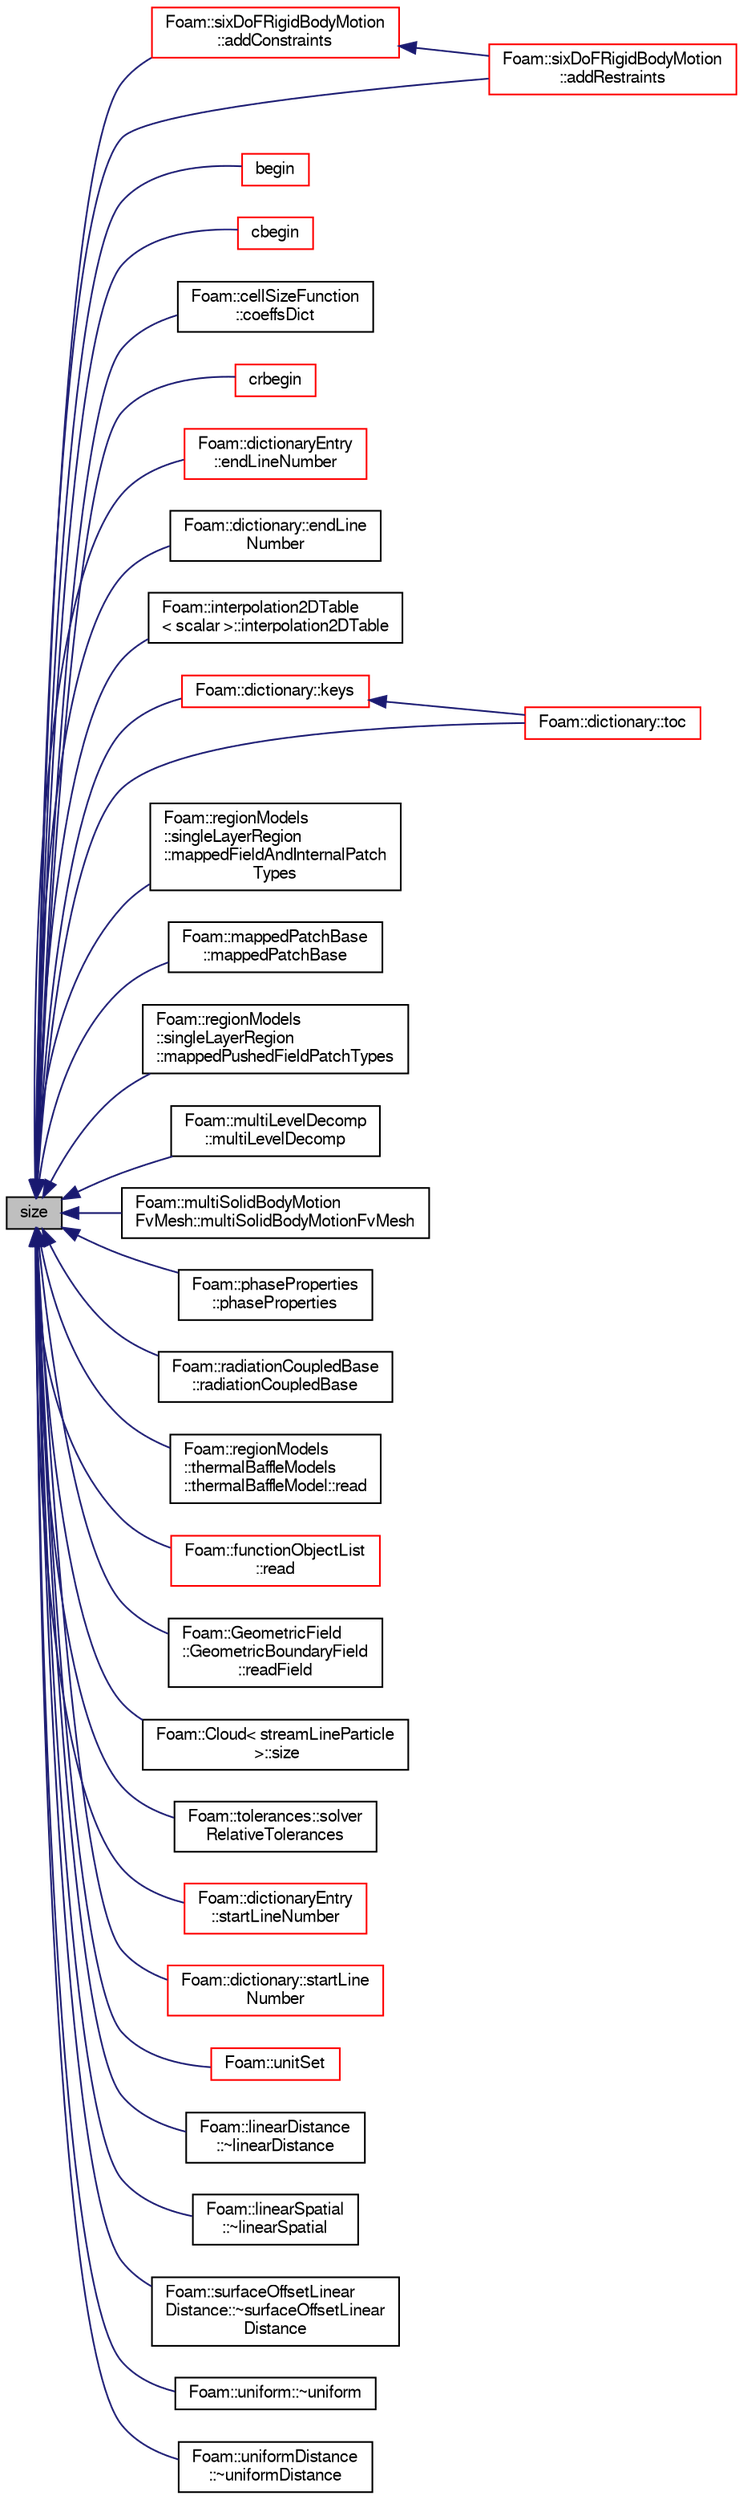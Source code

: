 digraph "size"
{
  bgcolor="transparent";
  edge [fontname="FreeSans",fontsize="10",labelfontname="FreeSans",labelfontsize="10"];
  node [fontname="FreeSans",fontsize="10",shape=record];
  rankdir="LR";
  Node7 [label="size",height=0.2,width=0.4,color="black", fillcolor="grey75", style="filled", fontcolor="black"];
  Node7 -> Node8 [dir="back",color="midnightblue",fontsize="10",style="solid",fontname="FreeSans"];
  Node8 [label="Foam::sixDoFRigidBodyMotion\l::addConstraints",height=0.2,width=0.4,color="red",URL="$a29530.html#a23dd71414ffe550535f783a02bea023b",tooltip="Add restraints to the motion, public to allow external. "];
  Node8 -> Node10 [dir="back",color="midnightblue",fontsize="10",style="solid",fontname="FreeSans"];
  Node10 [label="Foam::sixDoFRigidBodyMotion\l::addRestraints",height=0.2,width=0.4,color="red",URL="$a29530.html#aab527a28d55b5ef6f92763390ca4f50d",tooltip="Add restraints to the motion, public to allow external. "];
  Node7 -> Node10 [dir="back",color="midnightblue",fontsize="10",style="solid",fontname="FreeSans"];
  Node7 -> Node12 [dir="back",color="midnightblue",fontsize="10",style="solid",fontname="FreeSans"];
  Node12 [label="begin",height=0.2,width=0.4,color="red",URL="$a25806.html#a976410481b9103df5f97815552539137"];
  Node7 -> Node14 [dir="back",color="midnightblue",fontsize="10",style="solid",fontname="FreeSans"];
  Node14 [label="cbegin",height=0.2,width=0.4,color="red",URL="$a25806.html#aac9e11a689223b18be2a9973fe9db514"];
  Node7 -> Node17 [dir="back",color="midnightblue",fontsize="10",style="solid",fontname="FreeSans"];
  Node17 [label="Foam::cellSizeFunction\l::coeffsDict",height=0.2,width=0.4,color="black",URL="$a31402.html#aa3b7843c58b62b85743f34f9da518270",tooltip="Const access to the details dictionary. "];
  Node7 -> Node18 [dir="back",color="midnightblue",fontsize="10",style="solid",fontname="FreeSans"];
  Node18 [label="crbegin",height=0.2,width=0.4,color="red",URL="$a25806.html#a8eac89a6d4f2f06e0a02ca439e78bb97"];
  Node7 -> Node21 [dir="back",color="midnightblue",fontsize="10",style="solid",fontname="FreeSans"];
  Node21 [label="Foam::dictionaryEntry\l::endLineNumber",height=0.2,width=0.4,color="red",URL="$a26018.html#aadf8bab0cf212259a7b89bb557090139",tooltip="Return line number of last token in dictionary. "];
  Node7 -> Node23 [dir="back",color="midnightblue",fontsize="10",style="solid",fontname="FreeSans"];
  Node23 [label="Foam::dictionary::endLine\lNumber",height=0.2,width=0.4,color="black",URL="$a26014.html#aadf8bab0cf212259a7b89bb557090139",tooltip="Return line number of last token in dictionary. "];
  Node7 -> Node24 [dir="back",color="midnightblue",fontsize="10",style="solid",fontname="FreeSans"];
  Node24 [label="Foam::interpolation2DTable\l\< scalar \>::interpolation2DTable",height=0.2,width=0.4,color="black",URL="$a26726.html#a6682986f0fdde80e1eae849f88aa9625",tooltip="Construct copy. "];
  Node7 -> Node25 [dir="back",color="midnightblue",fontsize="10",style="solid",fontname="FreeSans"];
  Node25 [label="Foam::dictionary::keys",height=0.2,width=0.4,color="red",URL="$a26014.html#a8b358036fb5733c73b739af939d3fc2e",tooltip="Return the list of available keys or patterns. "];
  Node25 -> Node1294 [dir="back",color="midnightblue",fontsize="10",style="solid",fontname="FreeSans"];
  Node1294 [label="Foam::dictionary::toc",height=0.2,width=0.4,color="red",URL="$a26014.html#adcaf1538d9b6dbeb843d6832814de549",tooltip="Return the table of contents. "];
  Node7 -> Node2042 [dir="back",color="midnightblue",fontsize="10",style="solid",fontname="FreeSans"];
  Node2042 [label="Foam::regionModels\l::singleLayerRegion\l::mappedFieldAndInternalPatch\lTypes",height=0.2,width=0.4,color="black",URL="$a29018.html#ae2a7ec3721c992b5e429a767bb29632c"];
  Node7 -> Node1547 [dir="back",color="midnightblue",fontsize="10",style="solid",fontname="FreeSans"];
  Node1547 [label="Foam::mappedPatchBase\l::mappedPatchBase",height=0.2,width=0.4,color="black",URL="$a25094.html#ae57903ca8bbfe2944acf6a2cc72acc1e",tooltip="Construct from dictionary. "];
  Node7 -> Node2043 [dir="back",color="midnightblue",fontsize="10",style="solid",fontname="FreeSans"];
  Node2043 [label="Foam::regionModels\l::singleLayerRegion\l::mappedPushedFieldPatchTypes",height=0.2,width=0.4,color="black",URL="$a29018.html#a13cad2a02f385796529aa91833997724"];
  Node7 -> Node1032 [dir="back",color="midnightblue",fontsize="10",style="solid",fontname="FreeSans"];
  Node1032 [label="Foam::multiLevelDecomp\l::multiLevelDecomp",height=0.2,width=0.4,color="black",URL="$a28614.html#ab2f78cae2465efe01e3177b9aa8a5eca",tooltip="Construct given the decomposition dictionary. "];
  Node7 -> Node1033 [dir="back",color="midnightblue",fontsize="10",style="solid",fontname="FreeSans"];
  Node1033 [label="Foam::multiSolidBodyMotion\lFvMesh::multiSolidBodyMotionFvMesh",height=0.2,width=0.4,color="black",URL="$a21374.html#a51e921d3df17b3742d31ef77f0732942",tooltip="Construct from IOobject. "];
  Node7 -> Node1074 [dir="back",color="midnightblue",fontsize="10",style="solid",fontname="FreeSans"];
  Node1074 [label="Foam::phaseProperties\l::phaseProperties",height=0.2,width=0.4,color="black",URL="$a23954.html#a3b5b875ef8e2fad3fc424b37904a1446",tooltip="Construct from Istream. "];
  Node7 -> Node2044 [dir="back",color="midnightblue",fontsize="10",style="solid",fontname="FreeSans"];
  Node2044 [label="Foam::radiationCoupledBase\l::radiationCoupledBase",height=0.2,width=0.4,color="black",URL="$a30006.html#a6f09f21a47457f4b1717bdbf0f5ab283",tooltip="Construct from patch and dictionary. "];
  Node7 -> Node2045 [dir="back",color="midnightblue",fontsize="10",style="solid",fontname="FreeSans"];
  Node2045 [label="Foam::regionModels\l::thermalBaffleModels\l::thermalBaffleModel::read",height=0.2,width=0.4,color="black",URL="$a29198.html#afac0600fef97b05534a595ce00b272ed",tooltip="Read control parameters from dictionary. "];
  Node7 -> Node593 [dir="back",color="midnightblue",fontsize="10",style="solid",fontname="FreeSans"];
  Node593 [label="Foam::functionObjectList\l::read",height=0.2,width=0.4,color="red",URL="$a26126.html#af816873151ddb0126e98bb2f914d8ed5",tooltip="Read and set the function objects if their data have changed. "];
  Node7 -> Node20 [dir="back",color="midnightblue",fontsize="10",style="solid",fontname="FreeSans"];
  Node20 [label="Foam::GeometricField\l::GeometricBoundaryField\l::readField",height=0.2,width=0.4,color="black",URL="$a26514.html#a3b159706bf20959b4215e3c90e2cdb2f",tooltip="Read the boundary field. "];
  Node7 -> Node2046 [dir="back",color="midnightblue",fontsize="10",style="solid",fontname="FreeSans"];
  Node2046 [label="Foam::Cloud\< streamLineParticle\l \>::size",height=0.2,width=0.4,color="black",URL="$a23562.html#a9facbf0a118d395c89884e45a5ca4e4b"];
  Node7 -> Node2047 [dir="back",color="midnightblue",fontsize="10",style="solid",fontname="FreeSans"];
  Node2047 [label="Foam::tolerances::solver\lRelativeTolerances",height=0.2,width=0.4,color="black",URL="$a27090.html#a4ebeecefa2e9b3b79c7e59e77f4a1784"];
  Node7 -> Node2048 [dir="back",color="midnightblue",fontsize="10",style="solid",fontname="FreeSans"];
  Node2048 [label="Foam::dictionaryEntry\l::startLineNumber",height=0.2,width=0.4,color="red",URL="$a26018.html#ae600f44c2d45e1a41238ffe3a3bcd102",tooltip="Return line number of first token in dictionary. "];
  Node7 -> Node2049 [dir="back",color="midnightblue",fontsize="10",style="solid",fontname="FreeSans"];
  Node2049 [label="Foam::dictionary::startLine\lNumber",height=0.2,width=0.4,color="red",URL="$a26014.html#ae600f44c2d45e1a41238ffe3a3bcd102",tooltip="Return line number of first token in dictionary. "];
  Node7 -> Node1294 [dir="back",color="midnightblue",fontsize="10",style="solid",fontname="FreeSans"];
  Node7 -> Node1324 [dir="back",color="midnightblue",fontsize="10",style="solid",fontname="FreeSans"];
  Node1324 [label="Foam::unitSet",height=0.2,width=0.4,color="red",URL="$a21124.html#ab291fd4325ded310ef6d2212e126b39e",tooltip="Set of all dimensions. "];
  Node7 -> Node2051 [dir="back",color="midnightblue",fontsize="10",style="solid",fontname="FreeSans"];
  Node2051 [label="Foam::linearDistance\l::~linearDistance",height=0.2,width=0.4,color="black",URL="$a31406.html#a2b1f2abb75854ac323bc43c42d82efc9",tooltip="Destructor. "];
  Node7 -> Node2052 [dir="back",color="midnightblue",fontsize="10",style="solid",fontname="FreeSans"];
  Node2052 [label="Foam::linearSpatial\l::~linearSpatial",height=0.2,width=0.4,color="black",URL="$a31410.html#a1f3c137238673afffeedcf1fb7d481b9",tooltip="Destructor. "];
  Node7 -> Node2053 [dir="back",color="midnightblue",fontsize="10",style="solid",fontname="FreeSans"];
  Node2053 [label="Foam::surfaceOffsetLinear\lDistance::~surfaceOffsetLinear\lDistance",height=0.2,width=0.4,color="black",URL="$a31414.html#a800fc1af2a3056b3db4bc4a0ec991cb5",tooltip="Destructor. "];
  Node7 -> Node2054 [dir="back",color="midnightblue",fontsize="10",style="solid",fontname="FreeSans"];
  Node2054 [label="Foam::uniform::~uniform",height=0.2,width=0.4,color="black",URL="$a31418.html#aa06537a5fc33d9b8119b0eb5155b4fb8",tooltip="Destructor. "];
  Node7 -> Node2055 [dir="back",color="midnightblue",fontsize="10",style="solid",fontname="FreeSans"];
  Node2055 [label="Foam::uniformDistance\l::~uniformDistance",height=0.2,width=0.4,color="black",URL="$a31422.html#aa238e4349d43edd0e7d1195e3fcf5736",tooltip="Destructor. "];
}
